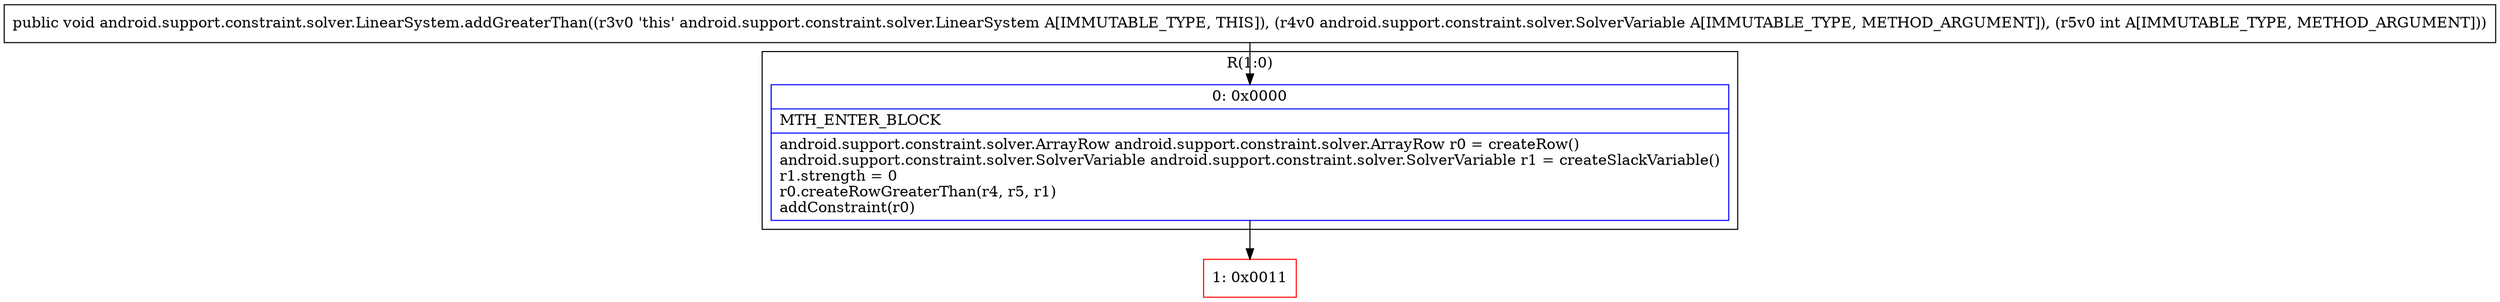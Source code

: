 digraph "CFG forandroid.support.constraint.solver.LinearSystem.addGreaterThan(Landroid\/support\/constraint\/solver\/SolverVariable;I)V" {
subgraph cluster_Region_1946723427 {
label = "R(1:0)";
node [shape=record,color=blue];
Node_0 [shape=record,label="{0\:\ 0x0000|MTH_ENTER_BLOCK\l|android.support.constraint.solver.ArrayRow android.support.constraint.solver.ArrayRow r0 = createRow()\landroid.support.constraint.solver.SolverVariable android.support.constraint.solver.SolverVariable r1 = createSlackVariable()\lr1.strength = 0\lr0.createRowGreaterThan(r4, r5, r1)\laddConstraint(r0)\l}"];
}
Node_1 [shape=record,color=red,label="{1\:\ 0x0011}"];
MethodNode[shape=record,label="{public void android.support.constraint.solver.LinearSystem.addGreaterThan((r3v0 'this' android.support.constraint.solver.LinearSystem A[IMMUTABLE_TYPE, THIS]), (r4v0 android.support.constraint.solver.SolverVariable A[IMMUTABLE_TYPE, METHOD_ARGUMENT]), (r5v0 int A[IMMUTABLE_TYPE, METHOD_ARGUMENT])) }"];
MethodNode -> Node_0;
Node_0 -> Node_1;
}

